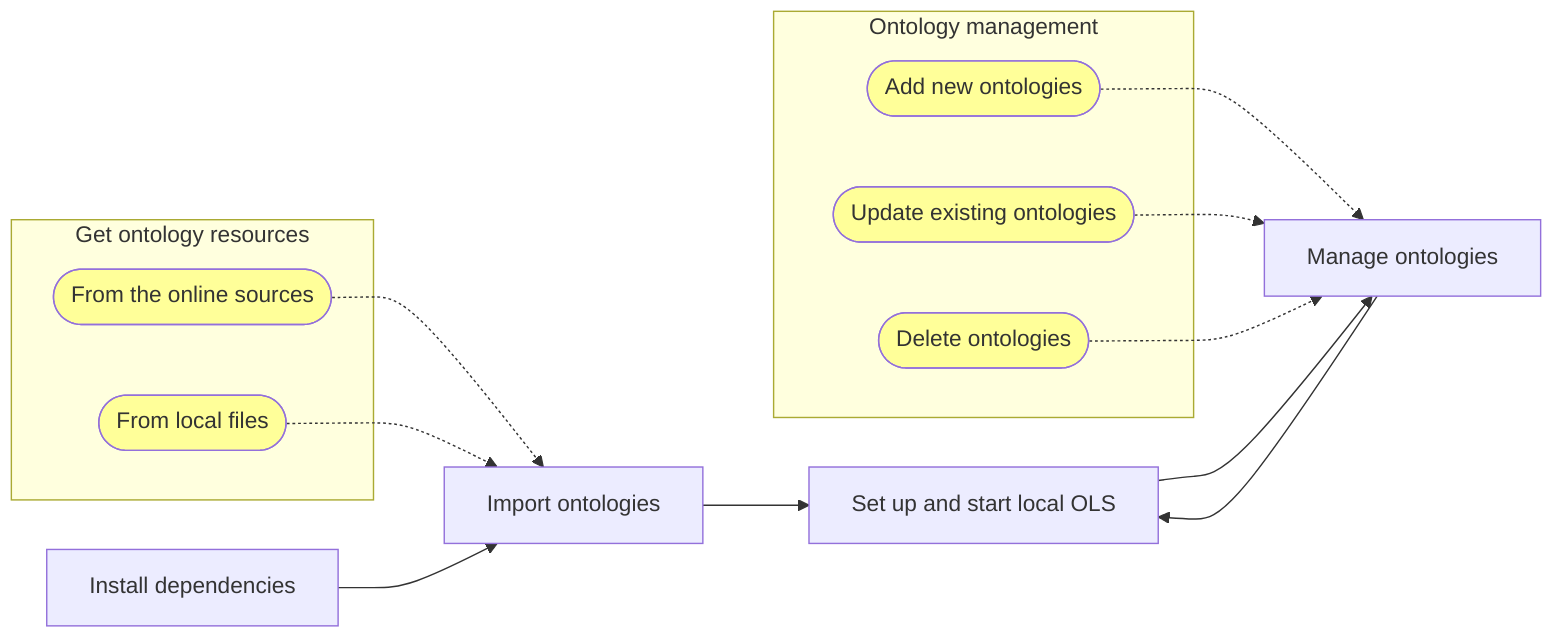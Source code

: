 graph LR
    A[Install dependencies] --> B[Import ontologies]
    B --> C[Set up and start local OLS]
    C --> D[Manage ontologies]
    D --> C


    subgraph Get ontology resources
    B1([From the online sources])
    B2([From local files])
    end

    subgraph Ontology management
    E([Add new ontologies])
    F([Update existing ontologies])
    G([Delete ontologies])
    end

    B1-.-> B
    B2 -.->B

    E -.-> D
    F -.-> D
    G -.-> D

    style E fill:#FFFF99
    style F fill:#FFFF99
    style G fill:#FFFF99
    style B1 fill:#FFFF99
    style B2 fill:#FFFF99